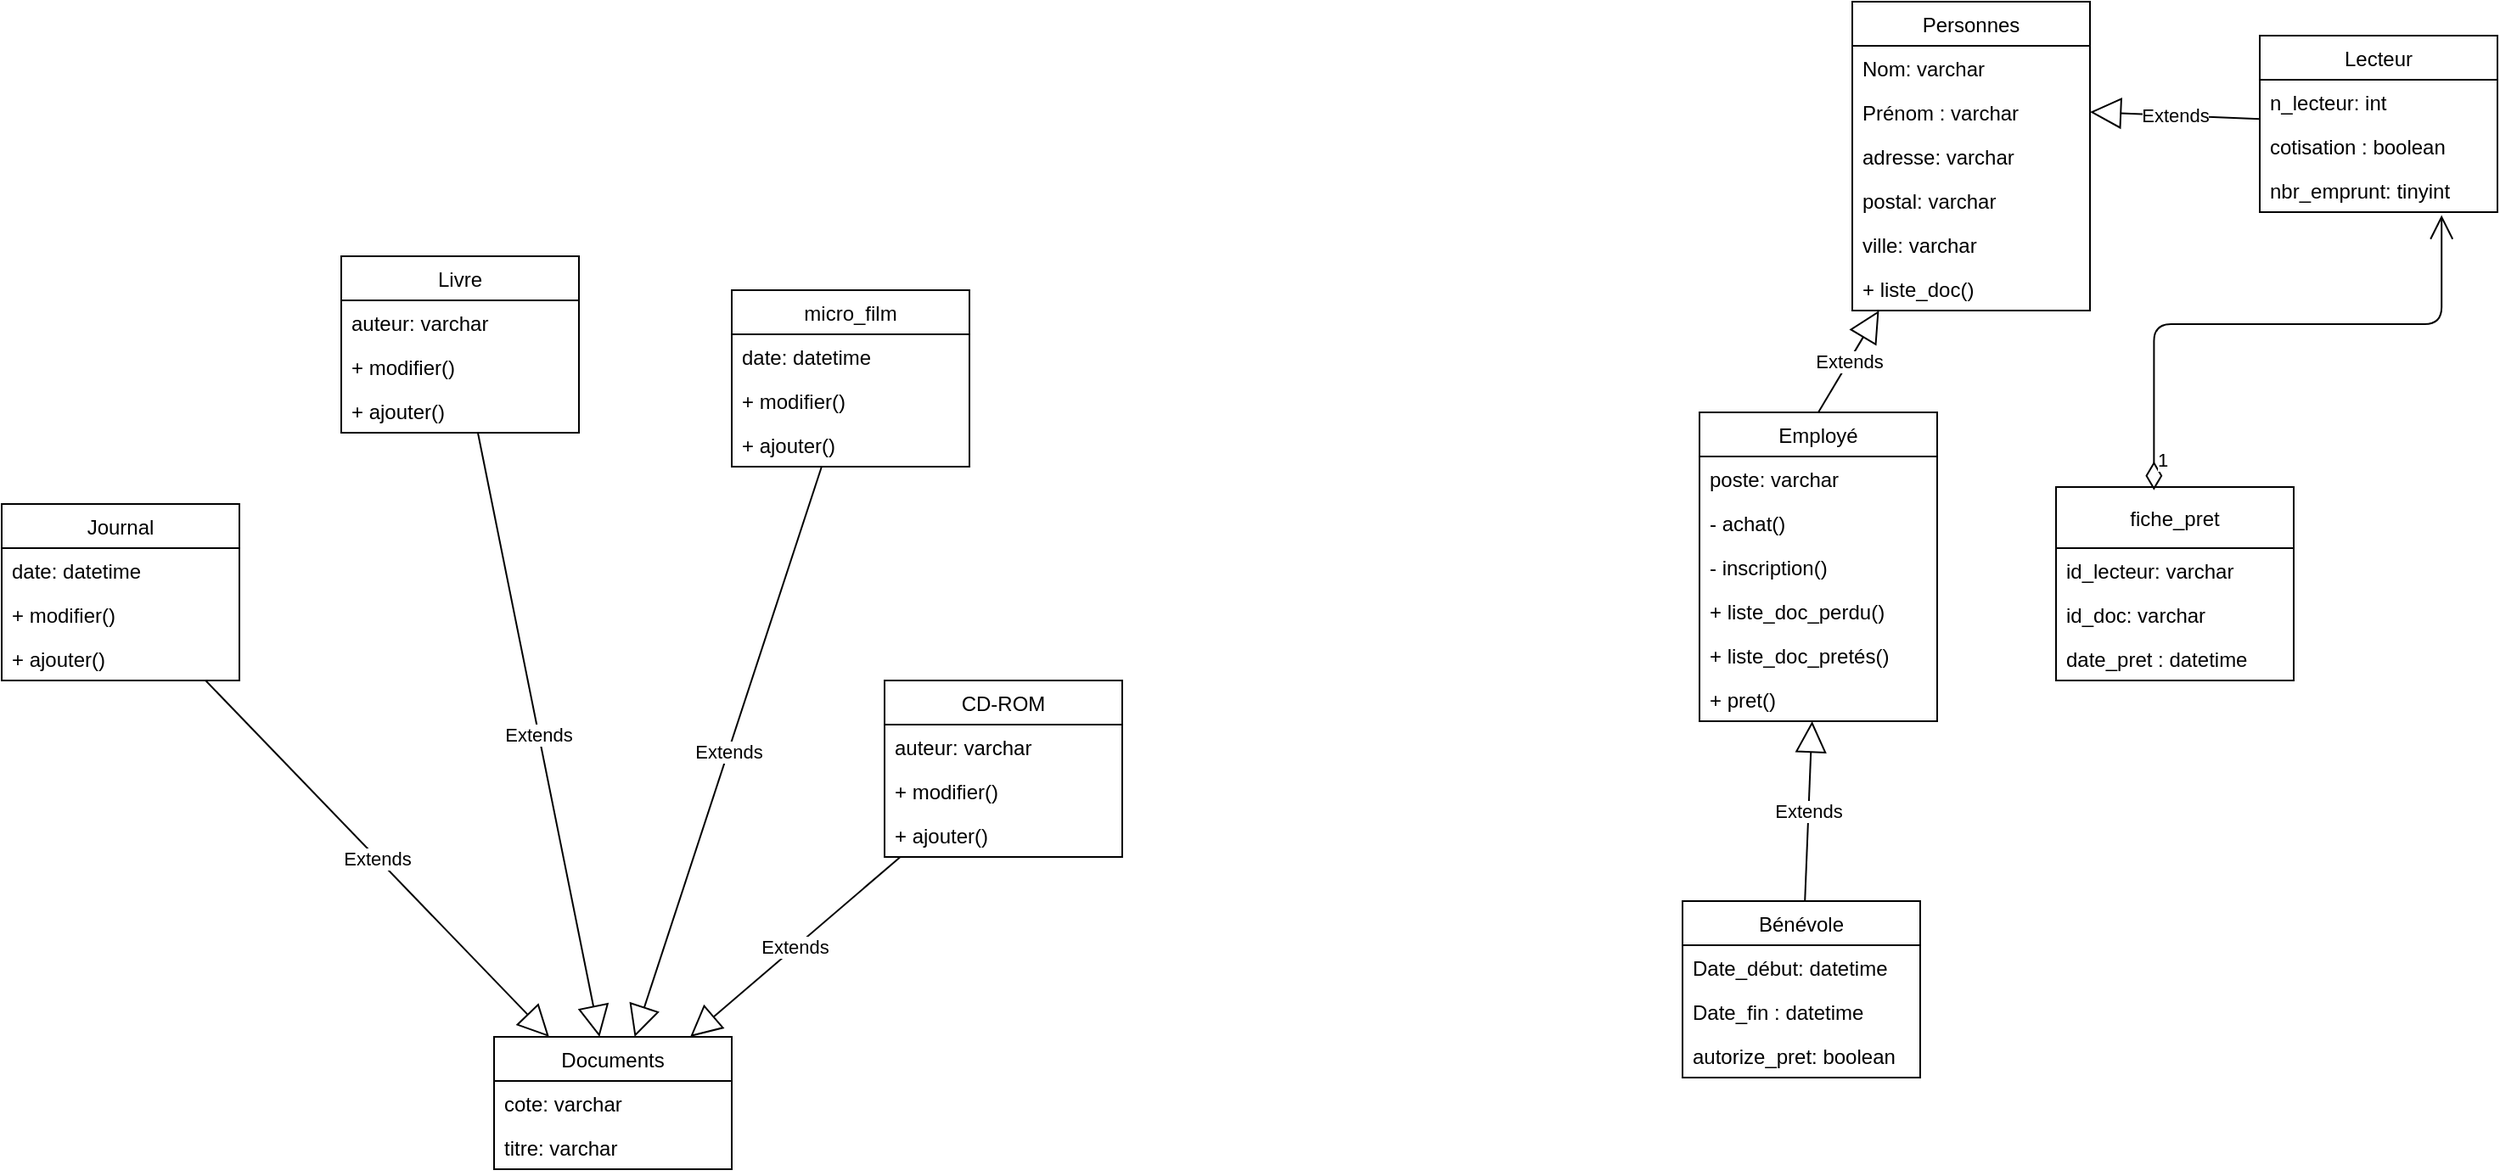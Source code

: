 <mxfile version="12.5.3" type="device"><diagram id="QPlQdcOfCpjVnY1L8dAi" name="Page-1"><mxGraphModel dx="2500" dy="2136" grid="1" gridSize="10" guides="1" tooltips="1" connect="1" arrows="1" fold="1" page="1" pageScale="1" pageWidth="827" pageHeight="1169" math="0" shadow="0"><root><mxCell id="0"/><mxCell id="1" parent="0"/><mxCell id="ZRKkPyTfSAri2QAK4JR8-1" value="Documents" style="swimlane;fontStyle=0;childLayout=stackLayout;horizontal=1;startSize=26;fillColor=none;horizontalStack=0;resizeParent=1;resizeParentMax=0;resizeLast=0;collapsible=1;marginBottom=0;" parent="1" vertex="1"><mxGeometry x="-420" y="-320" width="140" height="78" as="geometry"/></mxCell><mxCell id="ZRKkPyTfSAri2QAK4JR8-2" value="cote: varchar" style="text;strokeColor=none;fillColor=none;align=left;verticalAlign=top;spacingLeft=4;spacingRight=4;overflow=hidden;rotatable=0;points=[[0,0.5],[1,0.5]];portConstraint=eastwest;" parent="ZRKkPyTfSAri2QAK4JR8-1" vertex="1"><mxGeometry y="26" width="140" height="26" as="geometry"/></mxCell><mxCell id="ZRKkPyTfSAri2QAK4JR8-3" value="titre: varchar&#10;" style="text;strokeColor=none;fillColor=none;align=left;verticalAlign=top;spacingLeft=4;spacingRight=4;overflow=hidden;rotatable=0;points=[[0,0.5],[1,0.5]];portConstraint=eastwest;" parent="ZRKkPyTfSAri2QAK4JR8-1" vertex="1"><mxGeometry y="52" width="140" height="26" as="geometry"/></mxCell><mxCell id="ZRKkPyTfSAri2QAK4JR8-5" value="Livre" style="swimlane;fontStyle=0;childLayout=stackLayout;horizontal=1;startSize=26;fillColor=none;horizontalStack=0;resizeParent=1;resizeParentMax=0;resizeLast=0;collapsible=1;marginBottom=0;" parent="1" vertex="1"><mxGeometry x="-510" y="-780" width="140" height="104" as="geometry"/></mxCell><mxCell id="ZRKkPyTfSAri2QAK4JR8-6" value="auteur: varchar&#10;" style="text;strokeColor=none;fillColor=none;align=left;verticalAlign=top;spacingLeft=4;spacingRight=4;overflow=hidden;rotatable=0;points=[[0,0.5],[1,0.5]];portConstraint=eastwest;" parent="ZRKkPyTfSAri2QAK4JR8-5" vertex="1"><mxGeometry y="26" width="140" height="26" as="geometry"/></mxCell><mxCell id="ZRKkPyTfSAri2QAK4JR8-45" value="+ modifier()" style="text;strokeColor=none;fillColor=none;align=left;verticalAlign=top;spacingLeft=4;spacingRight=4;overflow=hidden;rotatable=0;points=[[0,0.5],[1,0.5]];portConstraint=eastwest;" parent="ZRKkPyTfSAri2QAK4JR8-5" vertex="1"><mxGeometry y="52" width="140" height="26" as="geometry"/></mxCell><mxCell id="ZRKkPyTfSAri2QAK4JR8-46" value="+ ajouter()" style="text;strokeColor=none;fillColor=none;align=left;verticalAlign=top;spacingLeft=4;spacingRight=4;overflow=hidden;rotatable=0;points=[[0,0.5],[1,0.5]];portConstraint=eastwest;" parent="ZRKkPyTfSAri2QAK4JR8-5" vertex="1"><mxGeometry y="78" width="140" height="26" as="geometry"/></mxCell><mxCell id="ZRKkPyTfSAri2QAK4JR8-17" value="Journal" style="swimlane;fontStyle=0;childLayout=stackLayout;horizontal=1;startSize=26;fillColor=none;horizontalStack=0;resizeParent=1;resizeParentMax=0;resizeLast=0;collapsible=1;marginBottom=0;" parent="1" vertex="1"><mxGeometry x="-710" y="-634" width="140" height="104" as="geometry"/></mxCell><mxCell id="ZRKkPyTfSAri2QAK4JR8-18" value="date: datetime" style="text;strokeColor=none;fillColor=none;align=left;verticalAlign=top;spacingLeft=4;spacingRight=4;overflow=hidden;rotatable=0;points=[[0,0.5],[1,0.5]];portConstraint=eastwest;strokeWidth=1;perimeterSpacing=0;" parent="ZRKkPyTfSAri2QAK4JR8-17" vertex="1"><mxGeometry y="26" width="140" height="26" as="geometry"/></mxCell><mxCell id="ZRKkPyTfSAri2QAK4JR8-53" value="+ modifier()" style="text;strokeColor=none;fillColor=none;align=left;verticalAlign=top;spacingLeft=4;spacingRight=4;overflow=hidden;rotatable=0;points=[[0,0.5],[1,0.5]];portConstraint=eastwest;" parent="ZRKkPyTfSAri2QAK4JR8-17" vertex="1"><mxGeometry y="52" width="140" height="26" as="geometry"/></mxCell><mxCell id="ZRKkPyTfSAri2QAK4JR8-51" value="+ ajouter()" style="text;strokeColor=none;fillColor=none;align=left;verticalAlign=top;spacingLeft=4;spacingRight=4;overflow=hidden;rotatable=0;points=[[0,0.5],[1,0.5]];portConstraint=eastwest;" parent="ZRKkPyTfSAri2QAK4JR8-17" vertex="1"><mxGeometry y="78" width="140" height="26" as="geometry"/></mxCell><mxCell id="ZRKkPyTfSAri2QAK4JR8-21" value="CD-ROM" style="swimlane;fontStyle=0;childLayout=stackLayout;horizontal=1;startSize=26;fillColor=none;horizontalStack=0;resizeParent=1;resizeParentMax=0;resizeLast=0;collapsible=1;marginBottom=0;" parent="1" vertex="1"><mxGeometry x="-190" y="-530" width="140" height="104" as="geometry"/></mxCell><mxCell id="ZRKkPyTfSAri2QAK4JR8-22" value="auteur: varchar" style="text;strokeColor=none;fillColor=none;align=left;verticalAlign=top;spacingLeft=4;spacingRight=4;overflow=hidden;rotatable=0;points=[[0,0.5],[1,0.5]];portConstraint=eastwest;" parent="ZRKkPyTfSAri2QAK4JR8-21" vertex="1"><mxGeometry y="26" width="140" height="26" as="geometry"/></mxCell><mxCell id="ZRKkPyTfSAri2QAK4JR8-54" value="+ modifier()" style="text;strokeColor=none;fillColor=none;align=left;verticalAlign=top;spacingLeft=4;spacingRight=4;overflow=hidden;rotatable=0;points=[[0,0.5],[1,0.5]];portConstraint=eastwest;" parent="ZRKkPyTfSAri2QAK4JR8-21" vertex="1"><mxGeometry y="52" width="140" height="26" as="geometry"/></mxCell><mxCell id="ZRKkPyTfSAri2QAK4JR8-49" value="+ ajouter()" style="text;strokeColor=none;fillColor=none;align=left;verticalAlign=top;spacingLeft=4;spacingRight=4;overflow=hidden;rotatable=0;points=[[0,0.5],[1,0.5]];portConstraint=eastwest;" parent="ZRKkPyTfSAri2QAK4JR8-21" vertex="1"><mxGeometry y="78" width="140" height="26" as="geometry"/></mxCell><mxCell id="ZRKkPyTfSAri2QAK4JR8-25" value="micro_film" style="swimlane;fontStyle=0;childLayout=stackLayout;horizontal=1;startSize=26;fillColor=none;horizontalStack=0;resizeParent=1;resizeParentMax=0;resizeLast=0;collapsible=1;marginBottom=0;" parent="1" vertex="1"><mxGeometry x="-280" y="-760" width="140" height="104" as="geometry"/></mxCell><mxCell id="ZRKkPyTfSAri2QAK4JR8-26" value="date: datetime" style="text;strokeColor=none;fillColor=none;align=left;verticalAlign=top;spacingLeft=4;spacingRight=4;overflow=hidden;rotatable=0;points=[[0,0.5],[1,0.5]];portConstraint=eastwest;" parent="ZRKkPyTfSAri2QAK4JR8-25" vertex="1"><mxGeometry y="26" width="140" height="26" as="geometry"/></mxCell><mxCell id="ZRKkPyTfSAri2QAK4JR8-52" value="+ modifier()" style="text;strokeColor=none;fillColor=none;align=left;verticalAlign=top;spacingLeft=4;spacingRight=4;overflow=hidden;rotatable=0;points=[[0,0.5],[1,0.5]];portConstraint=eastwest;" parent="ZRKkPyTfSAri2QAK4JR8-25" vertex="1"><mxGeometry y="52" width="140" height="26" as="geometry"/></mxCell><mxCell id="ZRKkPyTfSAri2QAK4JR8-50" value="+ ajouter()" style="text;strokeColor=none;fillColor=none;align=left;verticalAlign=top;spacingLeft=4;spacingRight=4;overflow=hidden;rotatable=0;points=[[0,0.5],[1,0.5]];portConstraint=eastwest;" parent="ZRKkPyTfSAri2QAK4JR8-25" vertex="1"><mxGeometry y="78" width="140" height="26" as="geometry"/></mxCell><mxCell id="ZRKkPyTfSAri2QAK4JR8-29" value="Extends" style="endArrow=block;endSize=16;endFill=0;html=1;" parent="1" source="ZRKkPyTfSAri2QAK4JR8-5" target="ZRKkPyTfSAri2QAK4JR8-1" edge="1"><mxGeometry width="160" relative="1" as="geometry"><mxPoint x="-390" y="40" as="sourcePoint"/><mxPoint x="-320" y="-80" as="targetPoint"/></mxGeometry></mxCell><mxCell id="ZRKkPyTfSAri2QAK4JR8-30" value="Extends" style="endArrow=block;endSize=16;endFill=0;html=1;" parent="1" source="ZRKkPyTfSAri2QAK4JR8-21" target="ZRKkPyTfSAri2QAK4JR8-1" edge="1"><mxGeometry width="160" relative="1" as="geometry"><mxPoint x="-440" y="140" as="sourcePoint"/><mxPoint x="-130" y="-80" as="targetPoint"/></mxGeometry></mxCell><mxCell id="ZRKkPyTfSAri2QAK4JR8-31" value="Extends" style="endArrow=block;endSize=16;endFill=0;html=1;" parent="1" source="ZRKkPyTfSAri2QAK4JR8-17" target="ZRKkPyTfSAri2QAK4JR8-1" edge="1"><mxGeometry width="160" relative="1" as="geometry"><mxPoint x="-460" y="180" as="sourcePoint"/><mxPoint x="-260" y="-40" as="targetPoint"/></mxGeometry></mxCell><mxCell id="ZRKkPyTfSAri2QAK4JR8-32" value="Extends" style="endArrow=block;endSize=16;endFill=0;html=1;" parent="1" source="ZRKkPyTfSAri2QAK4JR8-25" target="ZRKkPyTfSAri2QAK4JR8-1" edge="1"><mxGeometry width="160" relative="1" as="geometry"><mxPoint x="-480" y="220" as="sourcePoint"/><mxPoint x="-320" y="220" as="targetPoint"/></mxGeometry></mxCell><mxCell id="ZRKkPyTfSAri2QAK4JR8-59" value="Personnes" style="swimlane;fontStyle=0;childLayout=stackLayout;horizontal=1;startSize=26;fillColor=none;horizontalStack=0;resizeParent=1;resizeParentMax=0;resizeLast=0;collapsible=1;marginBottom=0;strokeColor=#000000;strokeWidth=1;" parent="1" vertex="1"><mxGeometry x="380" y="-930" width="140" height="182" as="geometry"/></mxCell><mxCell id="ZRKkPyTfSAri2QAK4JR8-60" value="Nom: varchar" style="text;strokeColor=none;fillColor=none;align=left;verticalAlign=top;spacingLeft=4;spacingRight=4;overflow=hidden;rotatable=0;points=[[0,0.5],[1,0.5]];portConstraint=eastwest;" parent="ZRKkPyTfSAri2QAK4JR8-59" vertex="1"><mxGeometry y="26" width="140" height="26" as="geometry"/></mxCell><mxCell id="ZRKkPyTfSAri2QAK4JR8-61" value="Prénom : varchar" style="text;strokeColor=none;fillColor=none;align=left;verticalAlign=top;spacingLeft=4;spacingRight=4;overflow=hidden;rotatable=0;points=[[0,0.5],[1,0.5]];portConstraint=eastwest;" parent="ZRKkPyTfSAri2QAK4JR8-59" vertex="1"><mxGeometry y="52" width="140" height="26" as="geometry"/></mxCell><mxCell id="ZRKkPyTfSAri2QAK4JR8-47" value="adresse: varchar" style="text;strokeColor=none;fillColor=none;align=left;verticalAlign=top;spacingLeft=4;spacingRight=4;overflow=hidden;rotatable=0;points=[[0,0.5],[1,0.5]];portConstraint=eastwest;" parent="ZRKkPyTfSAri2QAK4JR8-59" vertex="1"><mxGeometry y="78" width="140" height="26" as="geometry"/></mxCell><mxCell id="ZRKkPyTfSAri2QAK4JR8-48" value="postal: varchar" style="text;strokeColor=none;fillColor=none;align=left;verticalAlign=top;spacingLeft=4;spacingRight=4;overflow=hidden;rotatable=0;points=[[0,0.5],[1,0.5]];portConstraint=eastwest;" parent="ZRKkPyTfSAri2QAK4JR8-59" vertex="1"><mxGeometry y="104" width="140" height="26" as="geometry"/></mxCell><mxCell id="ZRKkPyTfSAri2QAK4JR8-84" value="ville: varchar" style="text;strokeColor=none;fillColor=none;align=left;verticalAlign=top;spacingLeft=4;spacingRight=4;overflow=hidden;rotatable=0;points=[[0,0.5],[1,0.5]];portConstraint=eastwest;" parent="ZRKkPyTfSAri2QAK4JR8-59" vertex="1"><mxGeometry y="130" width="140" height="26" as="geometry"/></mxCell><mxCell id="ZRKkPyTfSAri2QAK4JR8-83" value="+ liste_doc()" style="text;strokeColor=none;fillColor=none;align=left;verticalAlign=top;spacingLeft=4;spacingRight=4;overflow=hidden;rotatable=0;points=[[0,0.5],[1,0.5]];portConstraint=eastwest;" parent="ZRKkPyTfSAri2QAK4JR8-59" vertex="1"><mxGeometry y="156" width="140" height="26" as="geometry"/></mxCell><mxCell id="ZRKkPyTfSAri2QAK4JR8-67" value="Lecteur" style="swimlane;fontStyle=0;childLayout=stackLayout;horizontal=1;startSize=26;fillColor=none;horizontalStack=0;resizeParent=1;resizeParentMax=0;resizeLast=0;collapsible=1;marginBottom=0;strokeColor=#000000;strokeWidth=1;" parent="1" vertex="1"><mxGeometry x="620" y="-910" width="140" height="104" as="geometry"/></mxCell><mxCell id="ZRKkPyTfSAri2QAK4JR8-68" value="n_lecteur: int" style="text;strokeColor=none;fillColor=none;align=left;verticalAlign=top;spacingLeft=4;spacingRight=4;overflow=hidden;rotatable=0;points=[[0,0.5],[1,0.5]];portConstraint=eastwest;" parent="ZRKkPyTfSAri2QAK4JR8-67" vertex="1"><mxGeometry y="26" width="140" height="26" as="geometry"/></mxCell><mxCell id="ZRKkPyTfSAri2QAK4JR8-69" value="cotisation : boolean" style="text;strokeColor=none;fillColor=none;align=left;verticalAlign=top;spacingLeft=4;spacingRight=4;overflow=hidden;rotatable=0;points=[[0,0.5],[1,0.5]];portConstraint=eastwest;" parent="ZRKkPyTfSAri2QAK4JR8-67" vertex="1"><mxGeometry y="52" width="140" height="26" as="geometry"/></mxCell><mxCell id="ZRKkPyTfSAri2QAK4JR8-70" value="nbr_emprunt: tinyint" style="text;strokeColor=none;fillColor=none;align=left;verticalAlign=top;spacingLeft=4;spacingRight=4;overflow=hidden;rotatable=0;points=[[0,0.5],[1,0.5]];portConstraint=eastwest;" parent="ZRKkPyTfSAri2QAK4JR8-67" vertex="1"><mxGeometry y="78" width="140" height="26" as="geometry"/></mxCell><mxCell id="ZRKkPyTfSAri2QAK4JR8-71" value="Bénévole" style="swimlane;fontStyle=0;childLayout=stackLayout;horizontal=1;startSize=26;fillColor=none;horizontalStack=0;resizeParent=1;resizeParentMax=0;resizeLast=0;collapsible=1;marginBottom=0;strokeColor=#000000;strokeWidth=1;" parent="1" vertex="1"><mxGeometry x="280" y="-400" width="140" height="104" as="geometry"/></mxCell><mxCell id="ZRKkPyTfSAri2QAK4JR8-72" value="Date_début: datetime" style="text;strokeColor=none;fillColor=none;align=left;verticalAlign=top;spacingLeft=4;spacingRight=4;overflow=hidden;rotatable=0;points=[[0,0.5],[1,0.5]];portConstraint=eastwest;" parent="ZRKkPyTfSAri2QAK4JR8-71" vertex="1"><mxGeometry y="26" width="140" height="26" as="geometry"/></mxCell><mxCell id="ZRKkPyTfSAri2QAK4JR8-73" value="Date_fin : datetime" style="text;strokeColor=none;fillColor=none;align=left;verticalAlign=top;spacingLeft=4;spacingRight=4;overflow=hidden;rotatable=0;points=[[0,0.5],[1,0.5]];portConstraint=eastwest;" parent="ZRKkPyTfSAri2QAK4JR8-71" vertex="1"><mxGeometry y="52" width="140" height="26" as="geometry"/></mxCell><mxCell id="ZRKkPyTfSAri2QAK4JR8-95" value="autorize_pret: boolean" style="text;strokeColor=none;fillColor=none;align=left;verticalAlign=top;spacingLeft=4;spacingRight=4;overflow=hidden;rotatable=0;points=[[0,0.5],[1,0.5]];portConstraint=eastwest;" parent="ZRKkPyTfSAri2QAK4JR8-71" vertex="1"><mxGeometry y="78" width="140" height="26" as="geometry"/></mxCell><mxCell id="ZRKkPyTfSAri2QAK4JR8-75" value="Employé" style="swimlane;fontStyle=0;childLayout=stackLayout;horizontal=1;startSize=26;fillColor=none;horizontalStack=0;resizeParent=1;resizeParentMax=0;resizeLast=0;collapsible=1;marginBottom=0;strokeColor=#000000;strokeWidth=1;" parent="1" vertex="1"><mxGeometry x="290" y="-688" width="140" height="182" as="geometry"/></mxCell><mxCell id="ZRKkPyTfSAri2QAK4JR8-76" value="poste: varchar" style="text;strokeColor=none;fillColor=none;align=left;verticalAlign=top;spacingLeft=4;spacingRight=4;overflow=hidden;rotatable=0;points=[[0,0.5],[1,0.5]];portConstraint=eastwest;" parent="ZRKkPyTfSAri2QAK4JR8-75" vertex="1"><mxGeometry y="26" width="140" height="26" as="geometry"/></mxCell><mxCell id="ZRKkPyTfSAri2QAK4JR8-77" value="- achat()" style="text;strokeColor=none;fillColor=none;align=left;verticalAlign=top;spacingLeft=4;spacingRight=4;overflow=hidden;rotatable=0;points=[[0,0.5],[1,0.5]];portConstraint=eastwest;" parent="ZRKkPyTfSAri2QAK4JR8-75" vertex="1"><mxGeometry y="52" width="140" height="26" as="geometry"/></mxCell><mxCell id="ZRKkPyTfSAri2QAK4JR8-78" value="- inscription()" style="text;strokeColor=none;fillColor=none;align=left;verticalAlign=top;spacingLeft=4;spacingRight=4;overflow=hidden;rotatable=0;points=[[0,0.5],[1,0.5]];portConstraint=eastwest;" parent="ZRKkPyTfSAri2QAK4JR8-75" vertex="1"><mxGeometry y="78" width="140" height="26" as="geometry"/></mxCell><mxCell id="ZRKkPyTfSAri2QAK4JR8-99" value="+ liste_doc_perdu()" style="text;strokeColor=none;fillColor=none;align=left;verticalAlign=top;spacingLeft=4;spacingRight=4;overflow=hidden;rotatable=0;points=[[0,0.5],[1,0.5]];portConstraint=eastwest;" parent="ZRKkPyTfSAri2QAK4JR8-75" vertex="1"><mxGeometry y="104" width="140" height="26" as="geometry"/></mxCell><mxCell id="ZRKkPyTfSAri2QAK4JR8-101" value="+ liste_doc_pretés()" style="text;strokeColor=none;fillColor=none;align=left;verticalAlign=top;spacingLeft=4;spacingRight=4;overflow=hidden;rotatable=0;points=[[0,0.5],[1,0.5]];portConstraint=eastwest;" parent="ZRKkPyTfSAri2QAK4JR8-75" vertex="1"><mxGeometry y="130" width="140" height="26" as="geometry"/></mxCell><mxCell id="ZRKkPyTfSAri2QAK4JR8-93" value="+ pret()" style="text;strokeColor=none;fillColor=none;align=left;verticalAlign=top;spacingLeft=4;spacingRight=4;overflow=hidden;rotatable=0;points=[[0,0.5],[1,0.5]];portConstraint=eastwest;" parent="ZRKkPyTfSAri2QAK4JR8-75" vertex="1"><mxGeometry y="156" width="140" height="26" as="geometry"/></mxCell><mxCell id="ZRKkPyTfSAri2QAK4JR8-86" value="Extends" style="endArrow=block;endSize=16;endFill=0;html=1;exitX=0.5;exitY=0;exitDx=0;exitDy=0;" parent="1" source="ZRKkPyTfSAri2QAK4JR8-75" target="ZRKkPyTfSAri2QAK4JR8-59" edge="1"><mxGeometry width="160" relative="1" as="geometry"><mxPoint x="-240" y="-400" as="sourcePoint"/><mxPoint x="285" y="-682" as="targetPoint"/></mxGeometry></mxCell><mxCell id="ZRKkPyTfSAri2QAK4JR8-89" value="Extends" style="endArrow=block;endSize=16;endFill=0;html=1;entryX=1;entryY=0.5;entryDx=0;entryDy=0;" parent="1" source="ZRKkPyTfSAri2QAK4JR8-67" target="ZRKkPyTfSAri2QAK4JR8-61" edge="1"><mxGeometry width="160" relative="1" as="geometry"><mxPoint x="-240" y="-400" as="sourcePoint"/><mxPoint x="540" y="-880" as="targetPoint"/></mxGeometry></mxCell><mxCell id="ZRKkPyTfSAri2QAK4JR8-92" value="Extends" style="endArrow=block;endSize=16;endFill=0;html=1;" parent="1" source="ZRKkPyTfSAri2QAK4JR8-71" target="ZRKkPyTfSAri2QAK4JR8-75" edge="1"><mxGeometry width="160" relative="1" as="geometry"><mxPoint x="430" y="-540" as="sourcePoint"/><mxPoint x="290" y="-510" as="targetPoint"/></mxGeometry></mxCell><mxCell id="ZRKkPyTfSAri2QAK4JR8-103" value="fiche_pret" style="swimlane;fontStyle=0;childLayout=stackLayout;horizontal=1;startSize=36;fillColor=none;horizontalStack=0;resizeParent=1;resizeParentMax=0;resizeLast=0;collapsible=1;marginBottom=0;strokeColor=#000000;strokeWidth=1;" parent="1" vertex="1"><mxGeometry x="500" y="-644" width="140" height="114" as="geometry"/></mxCell><mxCell id="ZRKkPyTfSAri2QAK4JR8-105" value="id_lecteur: varchar" style="text;strokeColor=none;fillColor=none;align=left;verticalAlign=top;spacingLeft=4;spacingRight=4;overflow=hidden;rotatable=0;points=[[0,0.5],[1,0.5]];portConstraint=eastwest;" parent="ZRKkPyTfSAri2QAK4JR8-103" vertex="1"><mxGeometry y="36" width="140" height="26" as="geometry"/></mxCell><mxCell id="ZRKkPyTfSAri2QAK4JR8-104" value="id_doc: varchar" style="text;strokeColor=none;fillColor=none;align=left;verticalAlign=top;spacingLeft=4;spacingRight=4;overflow=hidden;rotatable=0;points=[[0,0.5],[1,0.5]];portConstraint=eastwest;" parent="ZRKkPyTfSAri2QAK4JR8-103" vertex="1"><mxGeometry y="62" width="140" height="26" as="geometry"/></mxCell><mxCell id="ZRKkPyTfSAri2QAK4JR8-106" value="date_pret : datetime" style="text;strokeColor=none;fillColor=none;align=left;verticalAlign=top;spacingLeft=4;spacingRight=4;overflow=hidden;rotatable=0;points=[[0,0.5],[1,0.5]];portConstraint=eastwest;" parent="ZRKkPyTfSAri2QAK4JR8-103" vertex="1"><mxGeometry y="88" width="140" height="26" as="geometry"/></mxCell><mxCell id="FbkEKMsOCbFZsyJHZsUO-2" value="1" style="endArrow=open;html=1;endSize=12;startArrow=diamondThin;startSize=14;startFill=0;edgeStyle=orthogonalEdgeStyle;align=left;verticalAlign=bottom;entryX=0.765;entryY=1.068;entryDx=0;entryDy=0;entryPerimeter=0;exitX=0.412;exitY=0.016;exitDx=0;exitDy=0;exitPerimeter=0;" edge="1" parent="1" source="ZRKkPyTfSAri2QAK4JR8-103" target="ZRKkPyTfSAri2QAK4JR8-70"><mxGeometry x="-0.95" relative="1" as="geometry"><mxPoint x="-550" y="-220" as="sourcePoint"/><mxPoint x="-390" y="-220" as="targetPoint"/><Array as="points"><mxPoint x="728" y="-740"/></Array><mxPoint as="offset"/></mxGeometry></mxCell></root></mxGraphModel></diagram></mxfile>